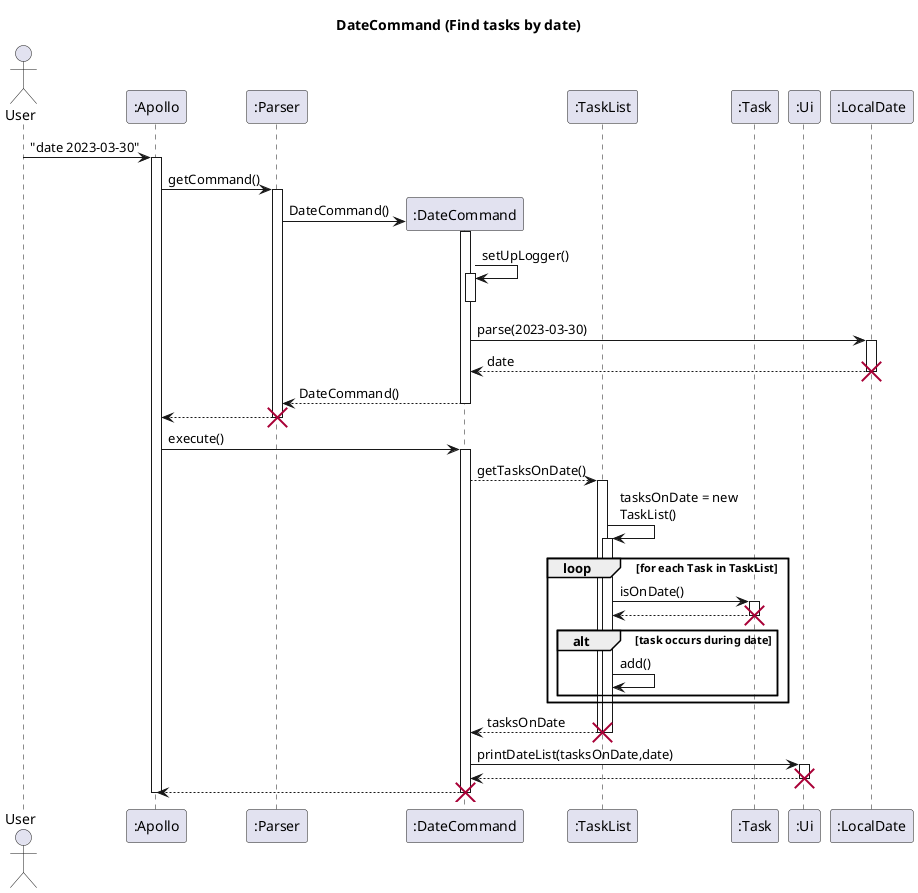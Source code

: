 @startuml
'https://plantuml.com/sequence-diagram
skinparam maxMessageSize 150
title DateCommand (Find tasks by date)

actor User
participant ":Apollo" as Apollo
participant ":Parser" as Parser
participant ":DateCommand" as Date
participant ":TaskList" as TaskList
participant ":Task" as Task
participant ":Ui" as Ui
participant ":LocalDate" as LocalDate

User -> Apollo : "date 2023-03-30"
activate Apollo
Apollo -> Parser : getCommand()
activate Parser
Parser ->  Date** : DateCommand()
activate Date
Date -> Date: setUpLogger()
activate Date
deactivate Date

Date -> LocalDate: parse(2023-03-30)
activate LocalDate
LocalDate --> Date: date
deactivate LocalDate
destroy LocalDate
Date --> Parser : DateCommand()
deactivate Date

Parser --> Apollo
deactivate Parser
destroy Parser

Apollo -> Date : execute()
activate Date
Date --> TaskList : getTasksOnDate()
activate TaskList
TaskList -> TaskList++ : tasksOnDate = new TaskList()
loop for each Task in TaskList
    TaskList -> Task: isOnDate()
    activate Task
    Task --> TaskList :
    deactivate Task
    destroy Task
    alt task occurs during date
    TaskList -> TaskList : add()
    end
end
TaskList --> Date : tasksOnDate

deactivate TaskList
destroy TaskList


Date -> Ui : printDateList(tasksOnDate,date)
activate Ui
Ui --> Date
deactivate Ui
destroy Ui
Date --> Apollo
destroy Date
deactivate Apollo



@enduml